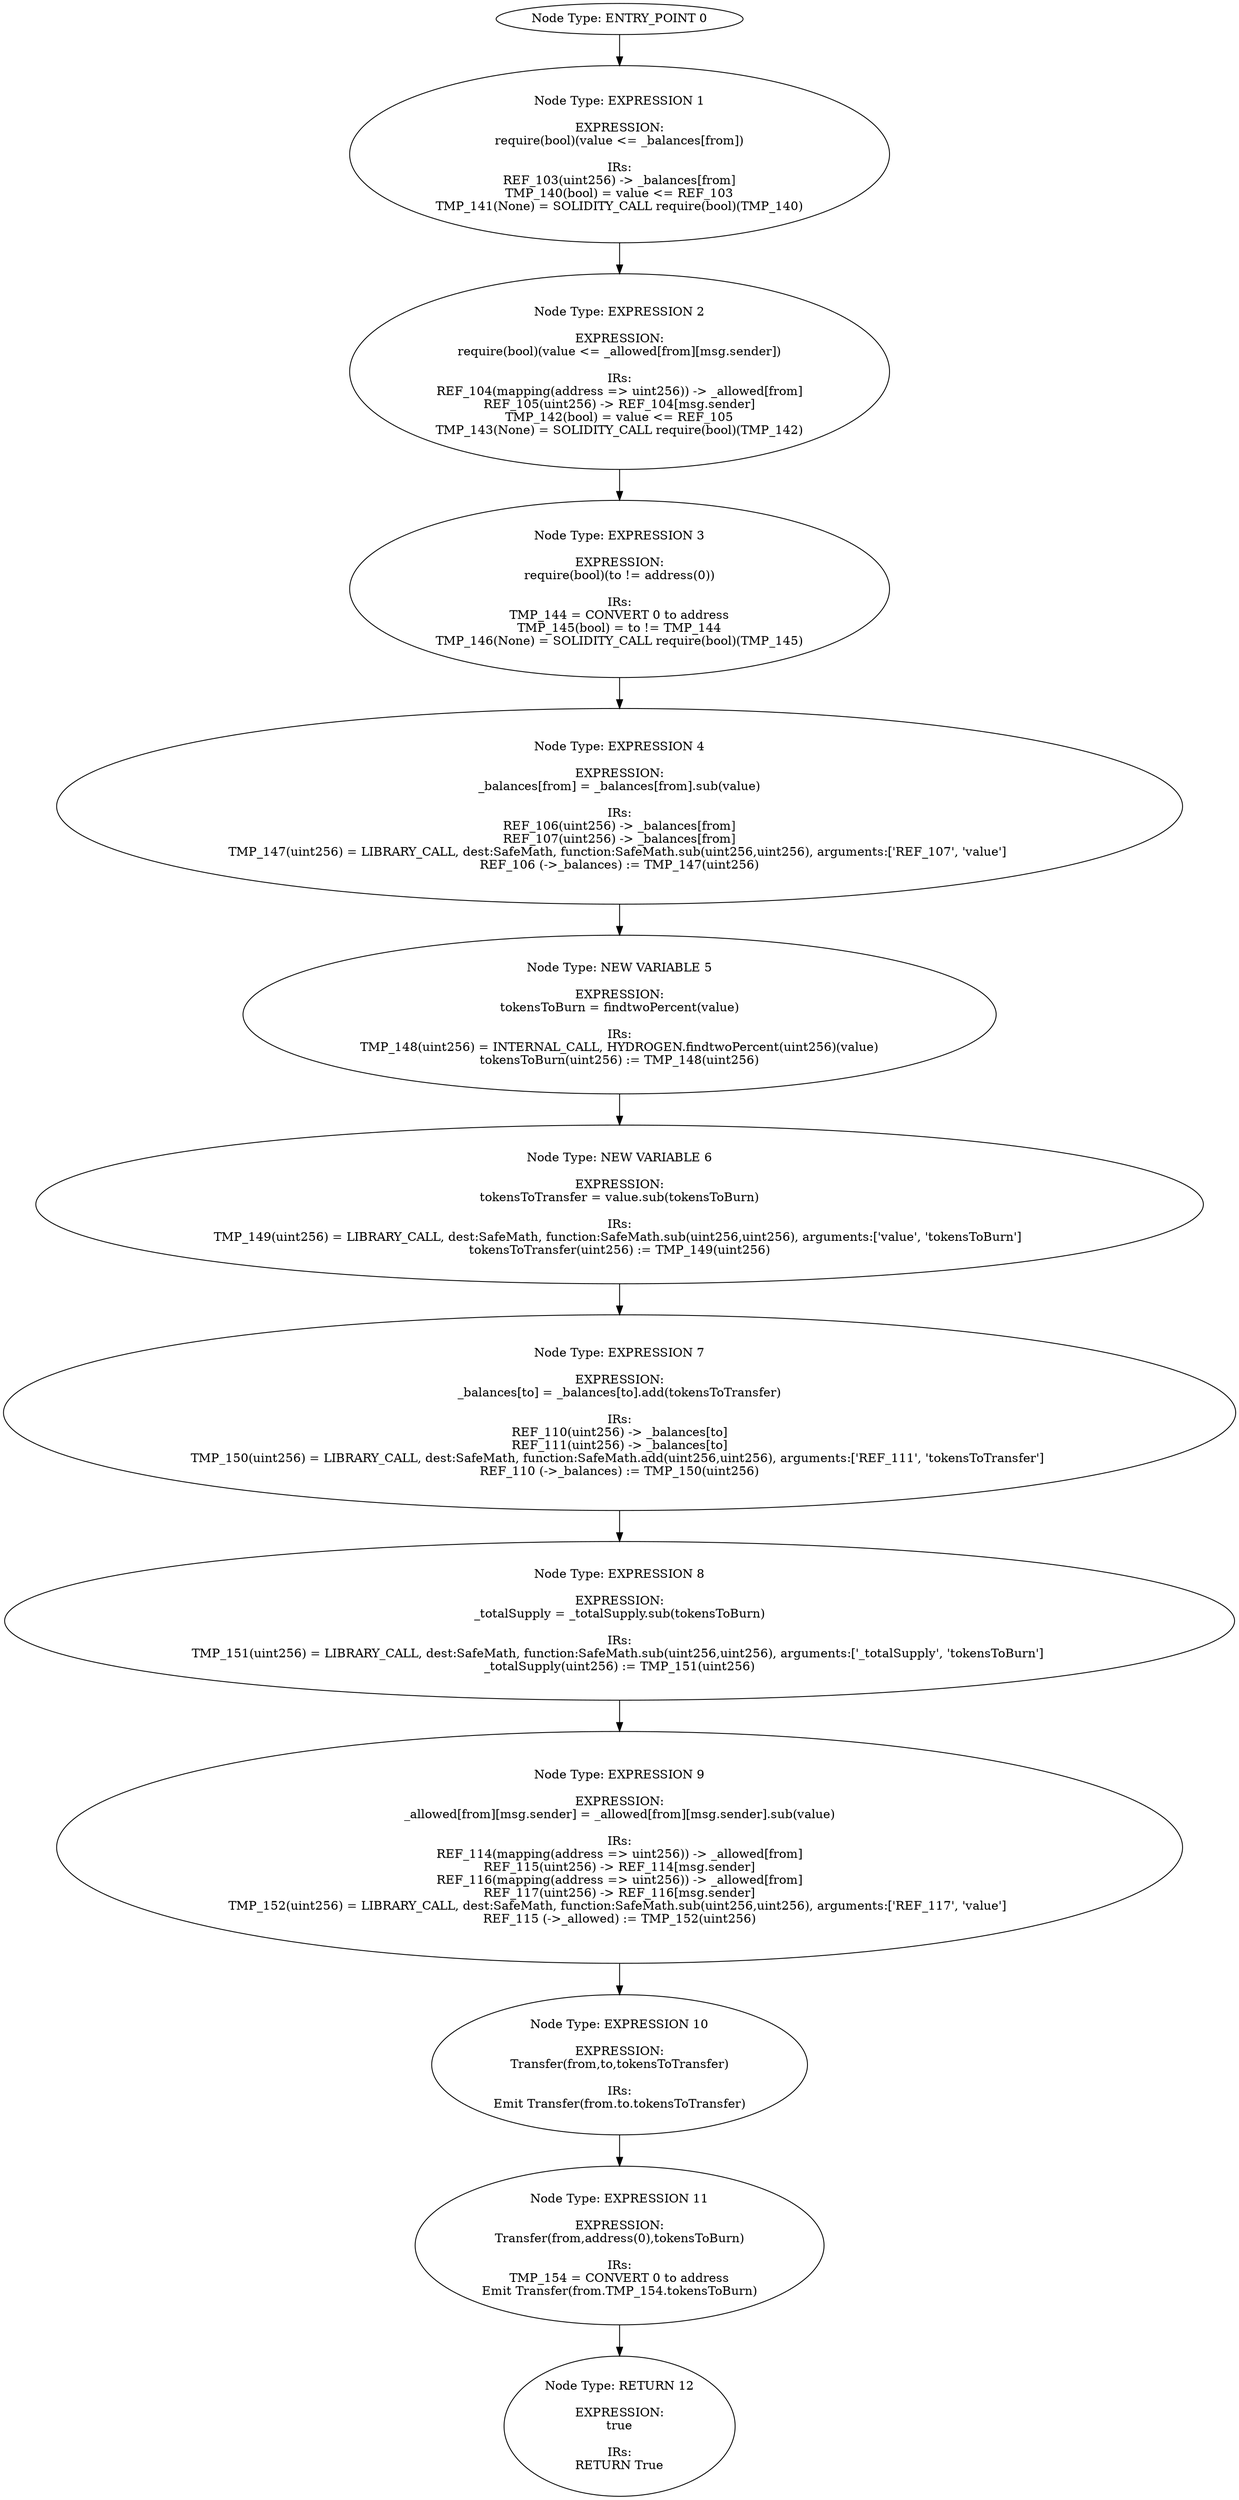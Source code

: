 digraph{
0[label="Node Type: ENTRY_POINT 0
"];
0->1;
1[label="Node Type: EXPRESSION 1

EXPRESSION:
require(bool)(value <= _balances[from])

IRs:
REF_103(uint256) -> _balances[from]
TMP_140(bool) = value <= REF_103
TMP_141(None) = SOLIDITY_CALL require(bool)(TMP_140)"];
1->2;
2[label="Node Type: EXPRESSION 2

EXPRESSION:
require(bool)(value <= _allowed[from][msg.sender])

IRs:
REF_104(mapping(address => uint256)) -> _allowed[from]
REF_105(uint256) -> REF_104[msg.sender]
TMP_142(bool) = value <= REF_105
TMP_143(None) = SOLIDITY_CALL require(bool)(TMP_142)"];
2->3;
3[label="Node Type: EXPRESSION 3

EXPRESSION:
require(bool)(to != address(0))

IRs:
TMP_144 = CONVERT 0 to address
TMP_145(bool) = to != TMP_144
TMP_146(None) = SOLIDITY_CALL require(bool)(TMP_145)"];
3->4;
4[label="Node Type: EXPRESSION 4

EXPRESSION:
_balances[from] = _balances[from].sub(value)

IRs:
REF_106(uint256) -> _balances[from]
REF_107(uint256) -> _balances[from]
TMP_147(uint256) = LIBRARY_CALL, dest:SafeMath, function:SafeMath.sub(uint256,uint256), arguments:['REF_107', 'value'] 
REF_106 (->_balances) := TMP_147(uint256)"];
4->5;
5[label="Node Type: NEW VARIABLE 5

EXPRESSION:
tokensToBurn = findtwoPercent(value)

IRs:
TMP_148(uint256) = INTERNAL_CALL, HYDROGEN.findtwoPercent(uint256)(value)
tokensToBurn(uint256) := TMP_148(uint256)"];
5->6;
6[label="Node Type: NEW VARIABLE 6

EXPRESSION:
tokensToTransfer = value.sub(tokensToBurn)

IRs:
TMP_149(uint256) = LIBRARY_CALL, dest:SafeMath, function:SafeMath.sub(uint256,uint256), arguments:['value', 'tokensToBurn'] 
tokensToTransfer(uint256) := TMP_149(uint256)"];
6->7;
7[label="Node Type: EXPRESSION 7

EXPRESSION:
_balances[to] = _balances[to].add(tokensToTransfer)

IRs:
REF_110(uint256) -> _balances[to]
REF_111(uint256) -> _balances[to]
TMP_150(uint256) = LIBRARY_CALL, dest:SafeMath, function:SafeMath.add(uint256,uint256), arguments:['REF_111', 'tokensToTransfer'] 
REF_110 (->_balances) := TMP_150(uint256)"];
7->8;
8[label="Node Type: EXPRESSION 8

EXPRESSION:
_totalSupply = _totalSupply.sub(tokensToBurn)

IRs:
TMP_151(uint256) = LIBRARY_CALL, dest:SafeMath, function:SafeMath.sub(uint256,uint256), arguments:['_totalSupply', 'tokensToBurn'] 
_totalSupply(uint256) := TMP_151(uint256)"];
8->9;
9[label="Node Type: EXPRESSION 9

EXPRESSION:
_allowed[from][msg.sender] = _allowed[from][msg.sender].sub(value)

IRs:
REF_114(mapping(address => uint256)) -> _allowed[from]
REF_115(uint256) -> REF_114[msg.sender]
REF_116(mapping(address => uint256)) -> _allowed[from]
REF_117(uint256) -> REF_116[msg.sender]
TMP_152(uint256) = LIBRARY_CALL, dest:SafeMath, function:SafeMath.sub(uint256,uint256), arguments:['REF_117', 'value'] 
REF_115 (->_allowed) := TMP_152(uint256)"];
9->10;
10[label="Node Type: EXPRESSION 10

EXPRESSION:
Transfer(from,to,tokensToTransfer)

IRs:
Emit Transfer(from.to.tokensToTransfer)"];
10->11;
11[label="Node Type: EXPRESSION 11

EXPRESSION:
Transfer(from,address(0),tokensToBurn)

IRs:
TMP_154 = CONVERT 0 to address
Emit Transfer(from.TMP_154.tokensToBurn)"];
11->12;
12[label="Node Type: RETURN 12

EXPRESSION:
true

IRs:
RETURN True"];
}
